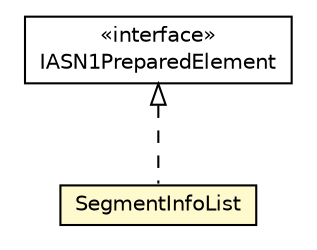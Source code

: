 #!/usr/local/bin/dot
#
# Class diagram 
# Generated by UMLGraph version R5_6-24-gf6e263 (http://www.umlgraph.org/)
#

digraph G {
	edge [fontname="Helvetica",fontsize=10,labelfontname="Helvetica",labelfontsize=10];
	node [fontname="Helvetica",fontsize=10,shape=plaintext];
	nodesep=0.25;
	ranksep=0.5;
	// org.universAAL.lddi.lib.ieeex73std.org.bn.coders.IASN1PreparedElement
	c7055171 [label=<<table title="org.universAAL.lddi.lib.ieeex73std.org.bn.coders.IASN1PreparedElement" border="0" cellborder="1" cellspacing="0" cellpadding="2" port="p" href="../../org/bn/coders/IASN1PreparedElement.html">
		<tr><td><table border="0" cellspacing="0" cellpadding="1">
<tr><td align="center" balign="center"> &#171;interface&#187; </td></tr>
<tr><td align="center" balign="center"> IASN1PreparedElement </td></tr>
		</table></td></tr>
		</table>>, URL="../../org/bn/coders/IASN1PreparedElement.html", fontname="Helvetica", fontcolor="black", fontsize=10.0];
	// org.universAAL.lddi.lib.ieeex73std.x73.p20601.SegmentInfoList
	c7055231 [label=<<table title="org.universAAL.lddi.lib.ieeex73std.x73.p20601.SegmentInfoList" border="0" cellborder="1" cellspacing="0" cellpadding="2" port="p" bgcolor="lemonChiffon" href="./SegmentInfoList.html">
		<tr><td><table border="0" cellspacing="0" cellpadding="1">
<tr><td align="center" balign="center"> SegmentInfoList </td></tr>
		</table></td></tr>
		</table>>, URL="./SegmentInfoList.html", fontname="Helvetica", fontcolor="black", fontsize=10.0];
	//org.universAAL.lddi.lib.ieeex73std.x73.p20601.SegmentInfoList implements org.universAAL.lddi.lib.ieeex73std.org.bn.coders.IASN1PreparedElement
	c7055171:p -> c7055231:p [dir=back,arrowtail=empty,style=dashed];
}

